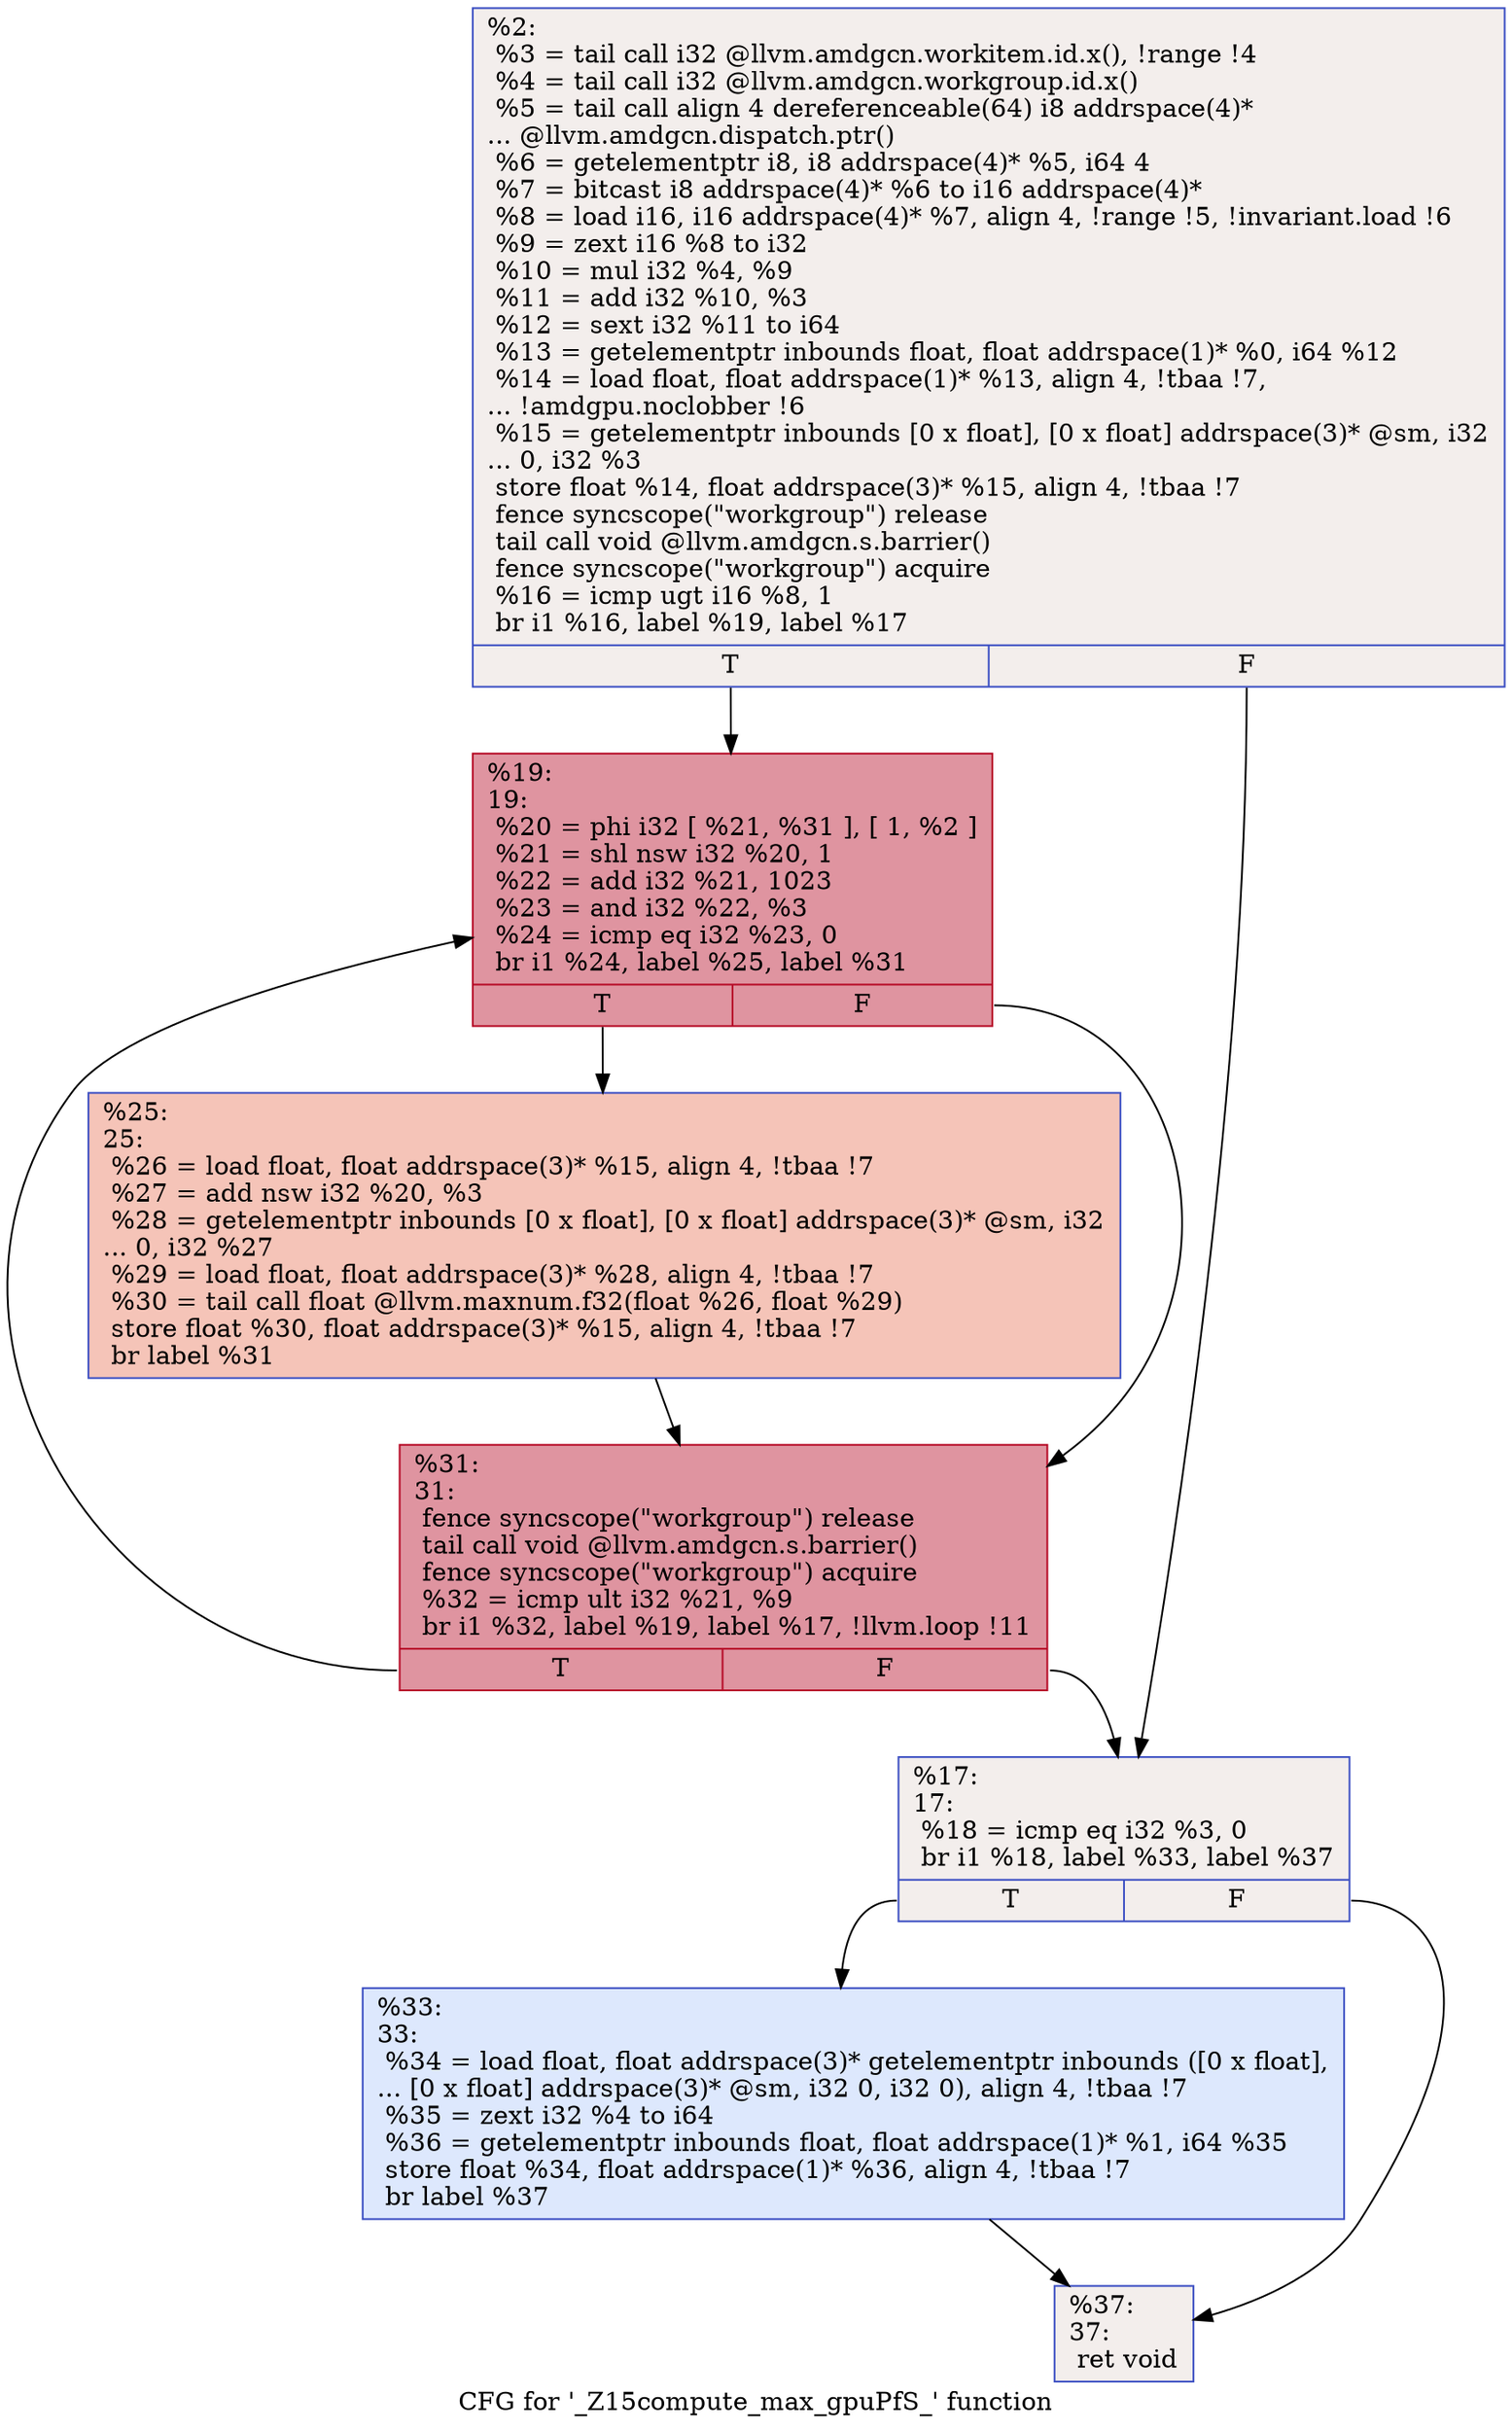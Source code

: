 digraph "CFG for '_Z15compute_max_gpuPfS_' function" {
	label="CFG for '_Z15compute_max_gpuPfS_' function";

	Node0x5220e50 [shape=record,color="#3d50c3ff", style=filled, fillcolor="#e3d9d370",label="{%2:\l  %3 = tail call i32 @llvm.amdgcn.workitem.id.x(), !range !4\l  %4 = tail call i32 @llvm.amdgcn.workgroup.id.x()\l  %5 = tail call align 4 dereferenceable(64) i8 addrspace(4)*\l... @llvm.amdgcn.dispatch.ptr()\l  %6 = getelementptr i8, i8 addrspace(4)* %5, i64 4\l  %7 = bitcast i8 addrspace(4)* %6 to i16 addrspace(4)*\l  %8 = load i16, i16 addrspace(4)* %7, align 4, !range !5, !invariant.load !6\l  %9 = zext i16 %8 to i32\l  %10 = mul i32 %4, %9\l  %11 = add i32 %10, %3\l  %12 = sext i32 %11 to i64\l  %13 = getelementptr inbounds float, float addrspace(1)* %0, i64 %12\l  %14 = load float, float addrspace(1)* %13, align 4, !tbaa !7,\l... !amdgpu.noclobber !6\l  %15 = getelementptr inbounds [0 x float], [0 x float] addrspace(3)* @sm, i32\l... 0, i32 %3\l  store float %14, float addrspace(3)* %15, align 4, !tbaa !7\l  fence syncscope(\"workgroup\") release\l  tail call void @llvm.amdgcn.s.barrier()\l  fence syncscope(\"workgroup\") acquire\l  %16 = icmp ugt i16 %8, 1\l  br i1 %16, label %19, label %17\l|{<s0>T|<s1>F}}"];
	Node0x5220e50:s0 -> Node0x5222b20;
	Node0x5220e50:s1 -> Node0x5224250;
	Node0x5224250 [shape=record,color="#3d50c3ff", style=filled, fillcolor="#e3d9d370",label="{%17:\l17:                                               \l  %18 = icmp eq i32 %3, 0\l  br i1 %18, label %33, label %37\l|{<s0>T|<s1>F}}"];
	Node0x5224250:s0 -> Node0x5224420;
	Node0x5224250:s1 -> Node0x5224470;
	Node0x5222b20 [shape=record,color="#b70d28ff", style=filled, fillcolor="#b70d2870",label="{%19:\l19:                                               \l  %20 = phi i32 [ %21, %31 ], [ 1, %2 ]\l  %21 = shl nsw i32 %20, 1\l  %22 = add i32 %21, 1023\l  %23 = and i32 %22, %3\l  %24 = icmp eq i32 %23, 0\l  br i1 %24, label %25, label %31\l|{<s0>T|<s1>F}}"];
	Node0x5222b20:s0 -> Node0x5224990;
	Node0x5222b20:s1 -> Node0x52245e0;
	Node0x5224990 [shape=record,color="#3d50c3ff", style=filled, fillcolor="#e97a5f70",label="{%25:\l25:                                               \l  %26 = load float, float addrspace(3)* %15, align 4, !tbaa !7\l  %27 = add nsw i32 %20, %3\l  %28 = getelementptr inbounds [0 x float], [0 x float] addrspace(3)* @sm, i32\l... 0, i32 %27\l  %29 = load float, float addrspace(3)* %28, align 4, !tbaa !7\l  %30 = tail call float @llvm.maxnum.f32(float %26, float %29)\l  store float %30, float addrspace(3)* %15, align 4, !tbaa !7\l  br label %31\l}"];
	Node0x5224990 -> Node0x52245e0;
	Node0x52245e0 [shape=record,color="#b70d28ff", style=filled, fillcolor="#b70d2870",label="{%31:\l31:                                               \l  fence syncscope(\"workgroup\") release\l  tail call void @llvm.amdgcn.s.barrier()\l  fence syncscope(\"workgroup\") acquire\l  %32 = icmp ult i32 %21, %9\l  br i1 %32, label %19, label %17, !llvm.loop !11\l|{<s0>T|<s1>F}}"];
	Node0x52245e0:s0 -> Node0x5222b20;
	Node0x52245e0:s1 -> Node0x5224250;
	Node0x5224420 [shape=record,color="#3d50c3ff", style=filled, fillcolor="#b2ccfb70",label="{%33:\l33:                                               \l  %34 = load float, float addrspace(3)* getelementptr inbounds ([0 x float],\l... [0 x float] addrspace(3)* @sm, i32 0, i32 0), align 4, !tbaa !7\l  %35 = zext i32 %4 to i64\l  %36 = getelementptr inbounds float, float addrspace(1)* %1, i64 %35\l  store float %34, float addrspace(1)* %36, align 4, !tbaa !7\l  br label %37\l}"];
	Node0x5224420 -> Node0x5224470;
	Node0x5224470 [shape=record,color="#3d50c3ff", style=filled, fillcolor="#e3d9d370",label="{%37:\l37:                                               \l  ret void\l}"];
}
